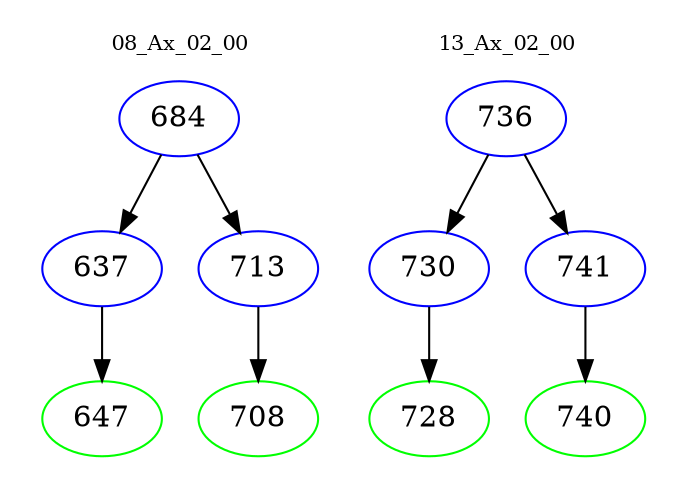 digraph{
subgraph cluster_0 {
color = white
label = "08_Ax_02_00";
fontsize=10;
T0_684 [label="684", color="blue"]
T0_684 -> T0_637 [color="black"]
T0_637 [label="637", color="blue"]
T0_637 -> T0_647 [color="black"]
T0_647 [label="647", color="green"]
T0_684 -> T0_713 [color="black"]
T0_713 [label="713", color="blue"]
T0_713 -> T0_708 [color="black"]
T0_708 [label="708", color="green"]
}
subgraph cluster_1 {
color = white
label = "13_Ax_02_00";
fontsize=10;
T1_736 [label="736", color="blue"]
T1_736 -> T1_730 [color="black"]
T1_730 [label="730", color="blue"]
T1_730 -> T1_728 [color="black"]
T1_728 [label="728", color="green"]
T1_736 -> T1_741 [color="black"]
T1_741 [label="741", color="blue"]
T1_741 -> T1_740 [color="black"]
T1_740 [label="740", color="green"]
}
}
